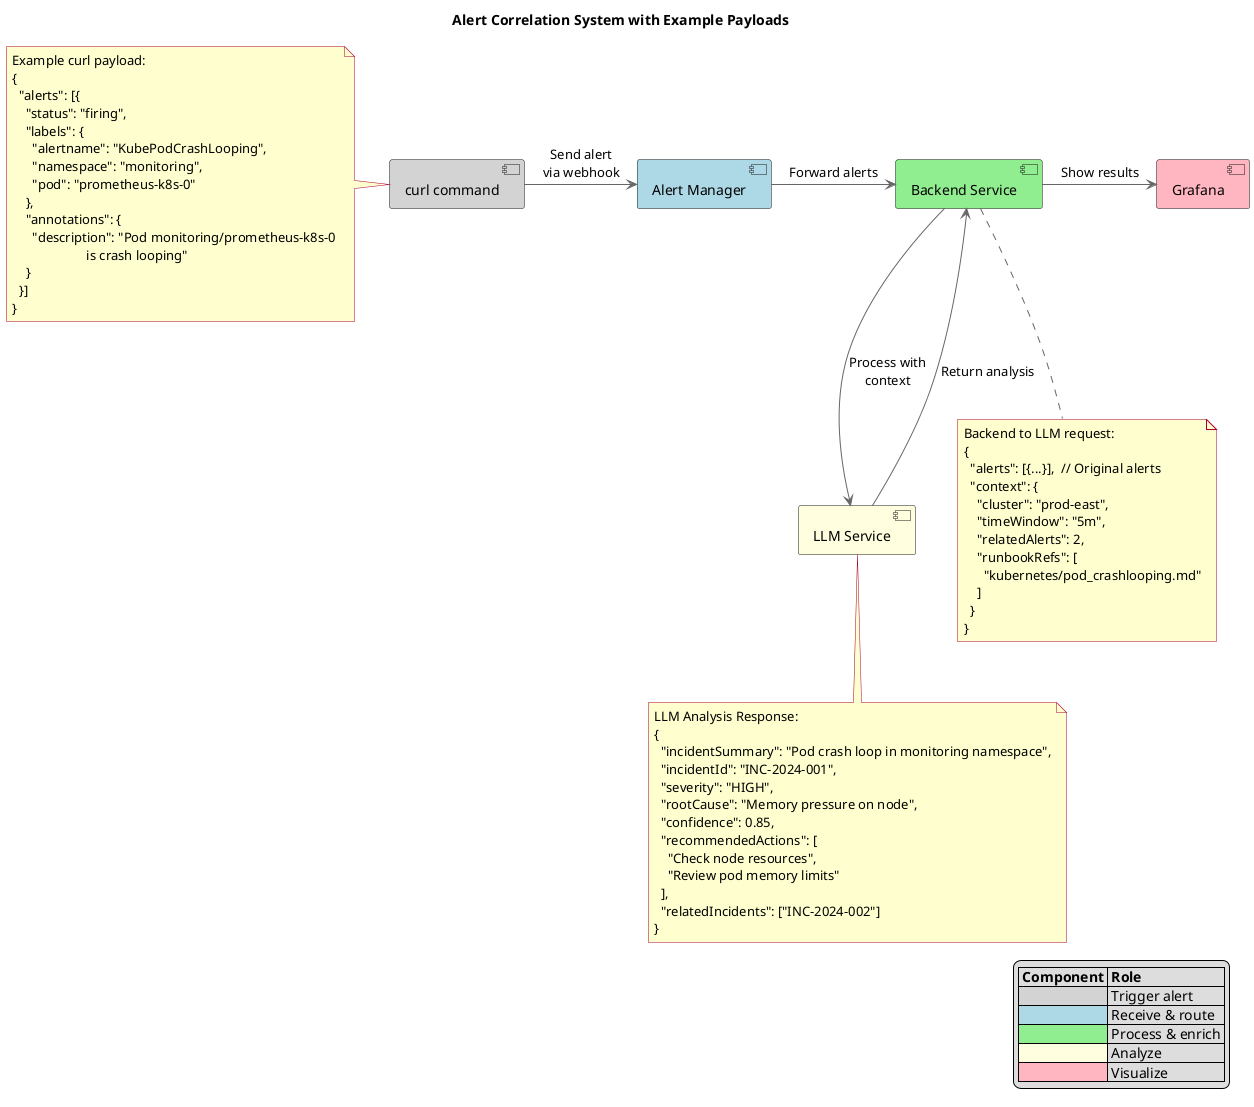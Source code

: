 @startuml Simple Alert Correlation Flow

' Use modern style
skinparam monochrome false
skinparam shadowing false
skinparam defaultFontName Arial
skinparam ArrowColor #666666
skinparam ComponentStyle uml2
skinparam NoteBackgroundColor #FEFECE
skinparam NoteBorderColor #A80036

' Define components
[curl command] as curl #LightGray
[Alert Manager] as am #LightBlue
[Backend Service] as be #LightGreen
[LLM Service] as llm #LightYellow
[Grafana] as graf #LightPink

' Add title
title Alert Correlation System with Example Payloads

' Define the flow
curl -right-> am : Send alert\nvia webhook
am -right-> be : Forward alerts
be -right-> llm : Process with\ncontext
llm -down-> be : Return analysis
be -right-> graf : Show results

' Add example payloads
note left of curl
Example curl payload:
{
  "alerts": [{
    "status": "firing",
    "labels": {
      "alertname": "KubePodCrashLooping",
      "namespace": "monitoring",
      "pod": "prometheus-k8s-0"
    },
    "annotations": {
      "description": "Pod monitoring/prometheus-k8s-0 
                      is crash looping"
    }
  }]
}
end note

note bottom of be
Backend to LLM request:
{
  "alerts": [{...}],  // Original alerts
  "context": {
    "cluster": "prod-east",
    "timeWindow": "5m",
    "relatedAlerts": 2,
    "runbookRefs": [
      "kubernetes/pod_crashlooping.md"
    ]
  }
}
end note

note bottom of llm
LLM Analysis Response:
{
  "incidentSummary": "Pod crash loop in monitoring namespace",
  "incidentId": "INC-2024-001",
  "severity": "HIGH",
  "rootCause": "Memory pressure on node",
  "confidence": 0.85,
  "recommendedActions": [
    "Check node resources",
    "Review pod memory limits"
  ],
  "relatedIncidents": ["INC-2024-002"]
}
end note

' Add legend
legend right
  |= Component |= Role |
  |<#LightGray>| Trigger alert |
  |<#LightBlue>| Receive & route |
  |<#LightGreen>| Process & enrich |
  |<#LightYellow>| Analyze |
  |<#LightPink>| Visualize |
endlegend

@enduml